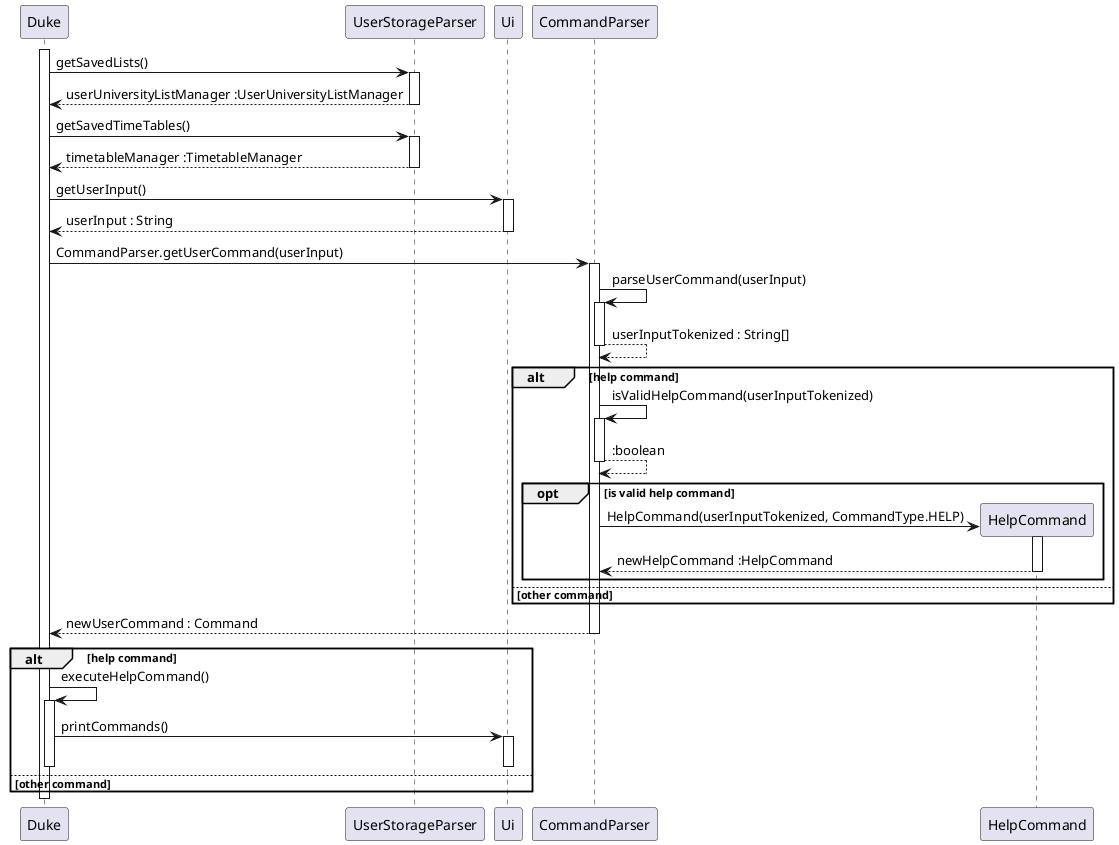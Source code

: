 @startuml

activate Duke

Duke -> UserStorageParser : getSavedLists()
activate UserStorageParser

UserStorageParser --> Duke : userUniversityListManager :UserUniversityListManager
deactivate UserStorageParser

Duke -> UserStorageParser : getSavedTimeTables()
activate UserStorageParser

UserStorageParser --> Duke : timetableManager :TimetableManager
deactivate UserStorageParser

Duke -> Ui : getUserInput()
activate Ui

Ui --> Duke : userInput : String
deactivate Ui

Duke -> CommandParser : CommandParser.getUserCommand(userInput)
activate CommandParser

CommandParser -> CommandParser : parseUserCommand(userInput)
activate CommandParser

CommandParser --> CommandParser : userInputTokenized : String[]
deactivate CommandParser

alt help command

    CommandParser -> CommandParser : isValidHelpCommand(userInputTokenized)
    activate CommandParser

    CommandParser --> CommandParser : :boolean
    deactivate CommandParser

    opt is valid help command

        create HelpCommand
        CommandParser -> HelpCommand : HelpCommand(userInputTokenized, CommandType.HELP)
        activate HelpCommand

        HelpCommand --> CommandParser : newHelpCommand :HelpCommand
        deactivate HelpCommand
    end

else other command

end

CommandParser --> Duke : newUserCommand : Command
deactivate CommandParser

alt help command

Duke -> Duke : executeHelpCommand()
activate Duke

   Duke -> Ui : printCommands()
   activate Ui

   deactivate Ui

deactivate Duke
else other command
end
deactivate Duke

@enduml